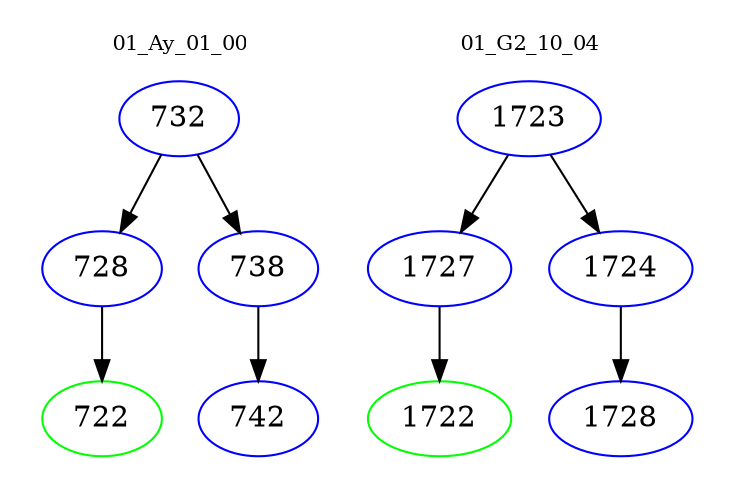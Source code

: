 digraph{
subgraph cluster_0 {
color = white
label = "01_Ay_01_00";
fontsize=10;
T0_732 [label="732", color="blue"]
T0_732 -> T0_728 [color="black"]
T0_728 [label="728", color="blue"]
T0_728 -> T0_722 [color="black"]
T0_722 [label="722", color="green"]
T0_732 -> T0_738 [color="black"]
T0_738 [label="738", color="blue"]
T0_738 -> T0_742 [color="black"]
T0_742 [label="742", color="blue"]
}
subgraph cluster_1 {
color = white
label = "01_G2_10_04";
fontsize=10;
T1_1723 [label="1723", color="blue"]
T1_1723 -> T1_1727 [color="black"]
T1_1727 [label="1727", color="blue"]
T1_1727 -> T1_1722 [color="black"]
T1_1722 [label="1722", color="green"]
T1_1723 -> T1_1724 [color="black"]
T1_1724 [label="1724", color="blue"]
T1_1724 -> T1_1728 [color="black"]
T1_1728 [label="1728", color="blue"]
}
}
